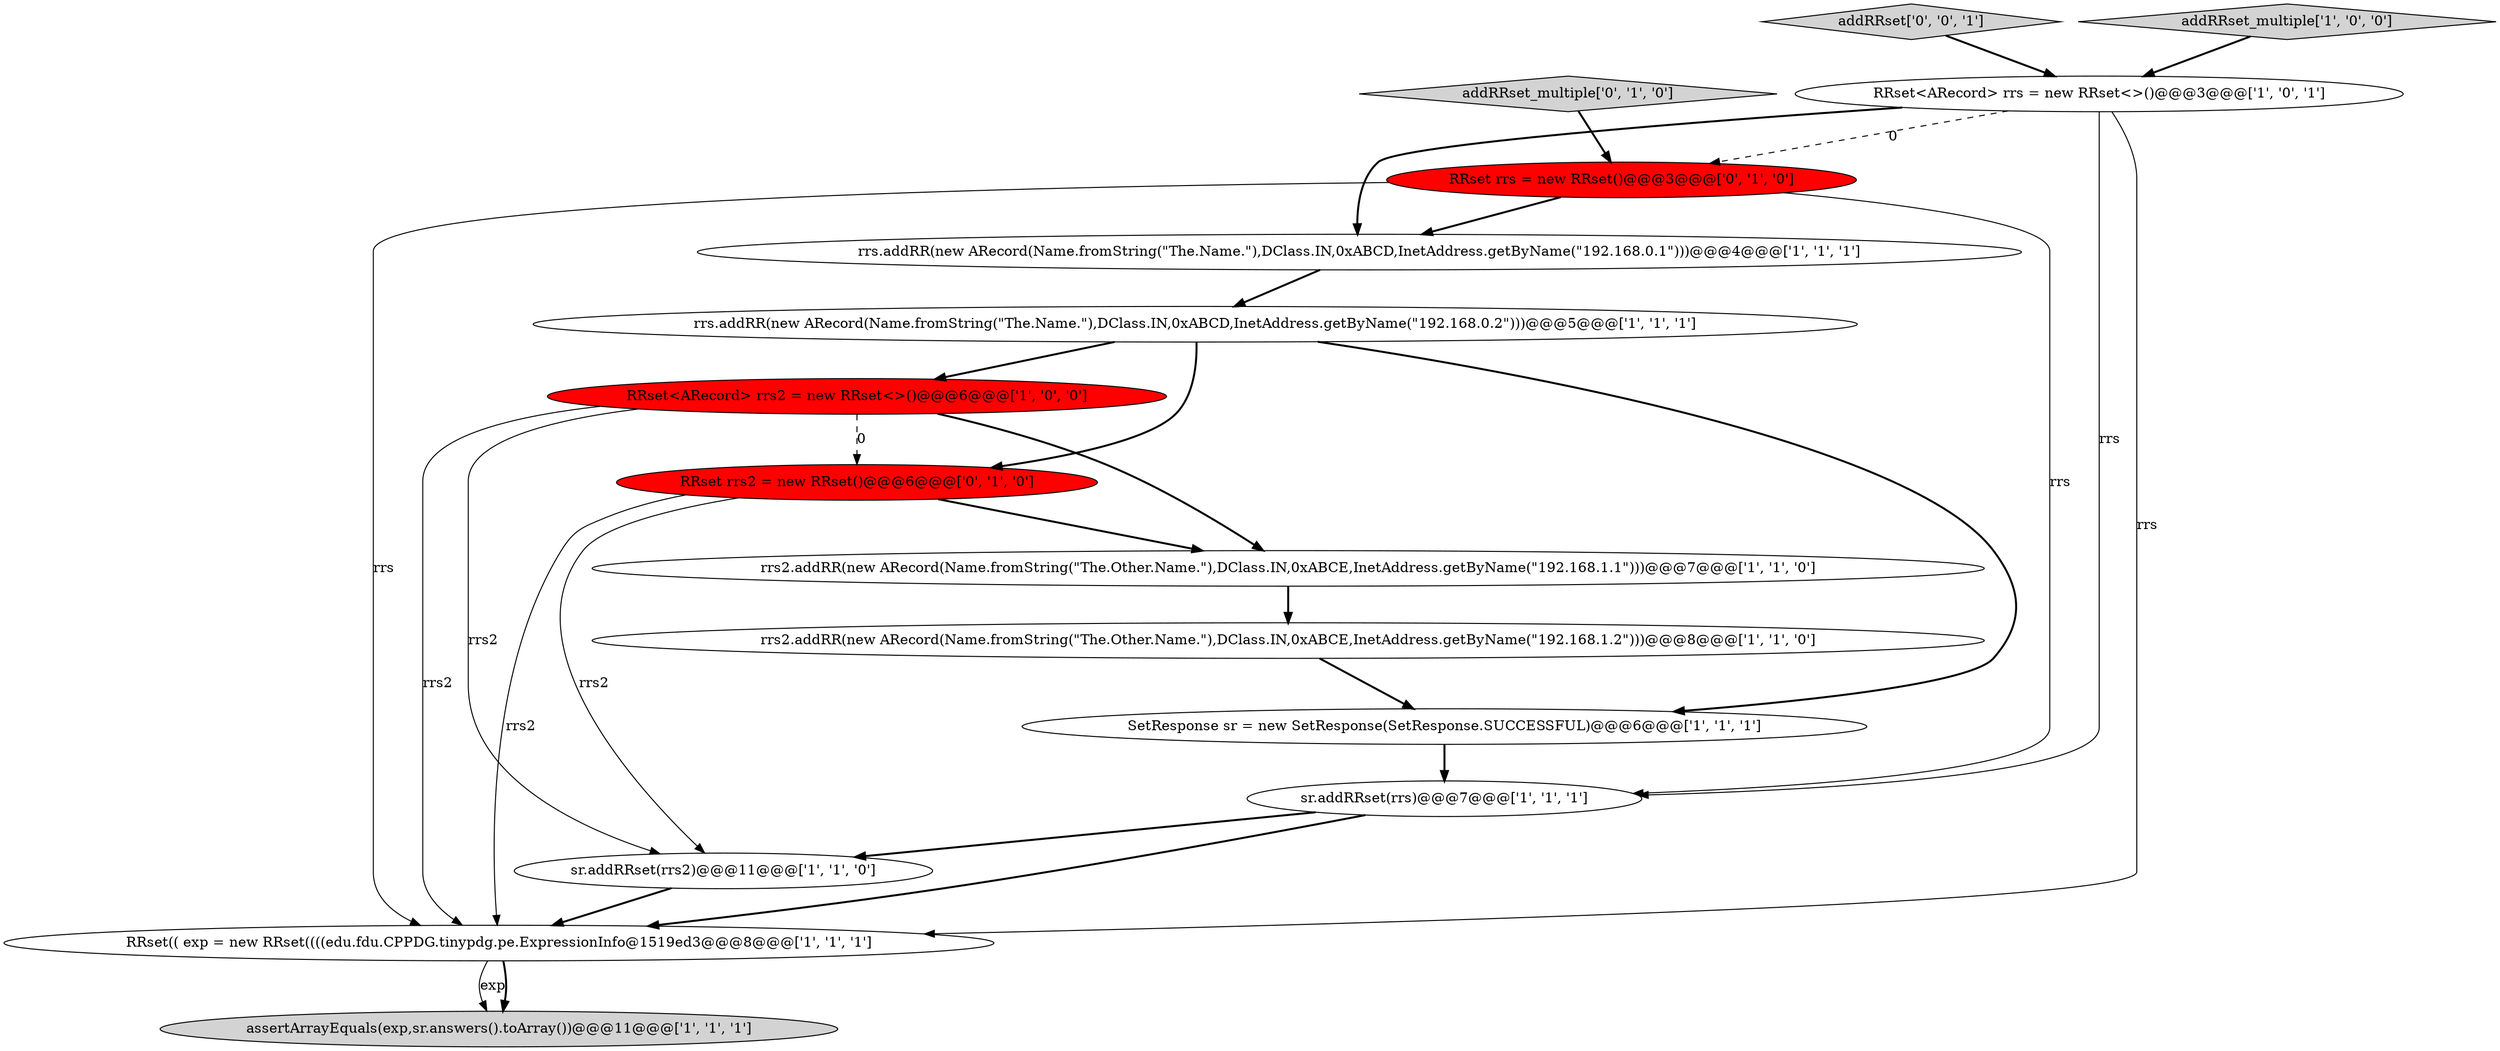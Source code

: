 digraph {
1 [style = filled, label = "rrs2.addRR(new ARecord(Name.fromString(\"The.Other.Name.\"),DClass.IN,0xABCE,InetAddress.getByName(\"192.168.1.1\")))@@@7@@@['1', '1', '0']", fillcolor = white, shape = ellipse image = "AAA0AAABBB1BBB"];
10 [style = filled, label = "sr.addRRset(rrs2)@@@11@@@['1', '1', '0']", fillcolor = white, shape = ellipse image = "AAA0AAABBB1BBB"];
11 [style = filled, label = "RRset(( exp = new RRset((((edu.fdu.CPPDG.tinypdg.pe.ExpressionInfo@1519ed3@@@8@@@['1', '1', '1']", fillcolor = white, shape = ellipse image = "AAA0AAABBB1BBB"];
3 [style = filled, label = "SetResponse sr = new SetResponse(SetResponse.SUCCESSFUL)@@@6@@@['1', '1', '1']", fillcolor = white, shape = ellipse image = "AAA0AAABBB1BBB"];
13 [style = filled, label = "addRRset_multiple['0', '1', '0']", fillcolor = lightgray, shape = diamond image = "AAA0AAABBB2BBB"];
15 [style = filled, label = "addRRset['0', '0', '1']", fillcolor = lightgray, shape = diamond image = "AAA0AAABBB3BBB"];
0 [style = filled, label = "rrs.addRR(new ARecord(Name.fromString(\"The.Name.\"),DClass.IN,0xABCD,InetAddress.getByName(\"192.168.0.2\")))@@@5@@@['1', '1', '1']", fillcolor = white, shape = ellipse image = "AAA0AAABBB1BBB"];
2 [style = filled, label = "rrs.addRR(new ARecord(Name.fromString(\"The.Name.\"),DClass.IN,0xABCD,InetAddress.getByName(\"192.168.0.1\")))@@@4@@@['1', '1', '1']", fillcolor = white, shape = ellipse image = "AAA0AAABBB1BBB"];
7 [style = filled, label = "rrs2.addRR(new ARecord(Name.fromString(\"The.Other.Name.\"),DClass.IN,0xABCE,InetAddress.getByName(\"192.168.1.2\")))@@@8@@@['1', '1', '0']", fillcolor = white, shape = ellipse image = "AAA0AAABBB1BBB"];
4 [style = filled, label = "addRRset_multiple['1', '0', '0']", fillcolor = lightgray, shape = diamond image = "AAA0AAABBB1BBB"];
5 [style = filled, label = "RRset<ARecord> rrs2 = new RRset<>()@@@6@@@['1', '0', '0']", fillcolor = red, shape = ellipse image = "AAA1AAABBB1BBB"];
9 [style = filled, label = "sr.addRRset(rrs)@@@7@@@['1', '1', '1']", fillcolor = white, shape = ellipse image = "AAA0AAABBB1BBB"];
8 [style = filled, label = "RRset<ARecord> rrs = new RRset<>()@@@3@@@['1', '0', '1']", fillcolor = white, shape = ellipse image = "AAA0AAABBB1BBB"];
12 [style = filled, label = "RRset rrs = new RRset()@@@3@@@['0', '1', '0']", fillcolor = red, shape = ellipse image = "AAA1AAABBB2BBB"];
14 [style = filled, label = "RRset rrs2 = new RRset()@@@6@@@['0', '1', '0']", fillcolor = red, shape = ellipse image = "AAA1AAABBB2BBB"];
6 [style = filled, label = "assertArrayEquals(exp,sr.answers().toArray())@@@11@@@['1', '1', '1']", fillcolor = lightgray, shape = ellipse image = "AAA0AAABBB1BBB"];
0->3 [style = bold, label=""];
5->10 [style = solid, label="rrs2"];
12->9 [style = solid, label="rrs"];
5->14 [style = dashed, label="0"];
9->11 [style = bold, label=""];
11->6 [style = solid, label="exp"];
14->11 [style = solid, label="rrs2"];
11->6 [style = bold, label=""];
5->11 [style = solid, label="rrs2"];
8->12 [style = dashed, label="0"];
9->10 [style = bold, label=""];
1->7 [style = bold, label=""];
14->10 [style = solid, label="rrs2"];
7->3 [style = bold, label=""];
14->1 [style = bold, label=""];
3->9 [style = bold, label=""];
5->1 [style = bold, label=""];
12->2 [style = bold, label=""];
0->14 [style = bold, label=""];
2->0 [style = bold, label=""];
13->12 [style = bold, label=""];
8->2 [style = bold, label=""];
12->11 [style = solid, label="rrs"];
8->11 [style = solid, label="rrs"];
4->8 [style = bold, label=""];
15->8 [style = bold, label=""];
0->5 [style = bold, label=""];
10->11 [style = bold, label=""];
8->9 [style = solid, label="rrs"];
}
